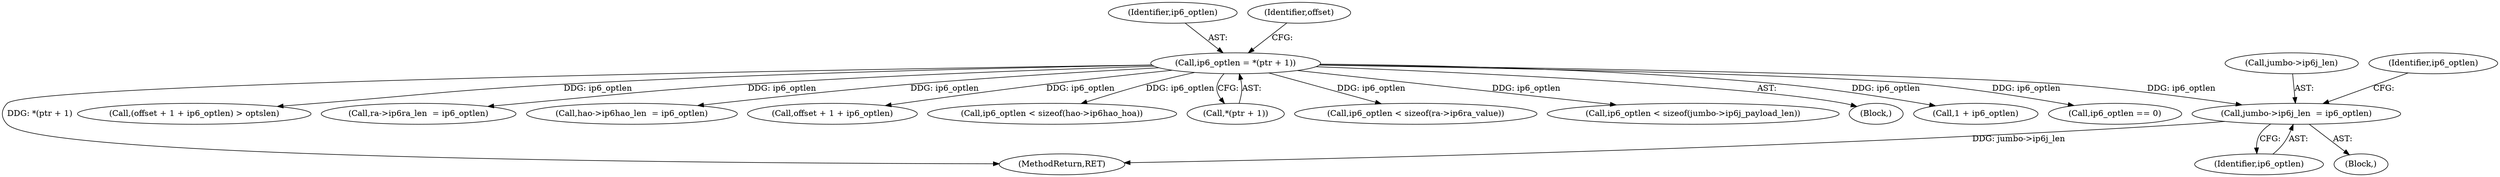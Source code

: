 digraph "0_suricata_11f3659f64a4e42e90cb3c09fcef66894205aefe@pointer" {
"1000650" [label="(Call,jumbo->ip6j_len  = ip6_optlen)"];
"1000551" [label="(Call,ip6_optlen = *(ptr + 1))"];
"1000651" [label="(Call,jumbo->ip6j_len)"];
"1000551" [label="(Call,ip6_optlen = *(ptr + 1))"];
"1000657" [label="(Identifier,ip6_optlen)"];
"1000561" [label="(Call,1 + ip6_optlen)"];
"1000579" [label="(Call,ip6_optlen == 0)"];
"1000643" [label="(Block,)"];
"1001089" [label="(MethodReturn,RET)"];
"1000552" [label="(Identifier,ip6_optlen)"];
"1000558" [label="(Call,(offset + 1 + ip6_optlen) > optslen)"];
"1000598" [label="(Call,ra->ip6ra_len  = ip6_optlen)"];
"1000650" [label="(Call,jumbo->ip6j_len  = ip6_optlen)"];
"1000700" [label="(Call,hao->ip6hao_len  = ip6_optlen)"];
"1000559" [label="(Call,offset + 1 + ip6_optlen)"];
"1000706" [label="(Call,ip6_optlen < sizeof(hao->ip6hao_hoa))"];
"1000553" [label="(Call,*(ptr + 1))"];
"1000560" [label="(Identifier,offset)"];
"1000604" [label="(Call,ip6_optlen < sizeof(ra->ip6ra_value))"];
"1000656" [label="(Call,ip6_optlen < sizeof(jumbo->ip6j_payload_len))"];
"1000654" [label="(Identifier,ip6_optlen)"];
"1000525" [label="(Block,)"];
"1000650" -> "1000643"  [label="AST: "];
"1000650" -> "1000654"  [label="CFG: "];
"1000651" -> "1000650"  [label="AST: "];
"1000654" -> "1000650"  [label="AST: "];
"1000657" -> "1000650"  [label="CFG: "];
"1000650" -> "1001089"  [label="DDG: jumbo->ip6j_len"];
"1000551" -> "1000650"  [label="DDG: ip6_optlen"];
"1000551" -> "1000525"  [label="AST: "];
"1000551" -> "1000553"  [label="CFG: "];
"1000552" -> "1000551"  [label="AST: "];
"1000553" -> "1000551"  [label="AST: "];
"1000560" -> "1000551"  [label="CFG: "];
"1000551" -> "1001089"  [label="DDG: *(ptr + 1)"];
"1000551" -> "1000558"  [label="DDG: ip6_optlen"];
"1000551" -> "1000559"  [label="DDG: ip6_optlen"];
"1000551" -> "1000561"  [label="DDG: ip6_optlen"];
"1000551" -> "1000579"  [label="DDG: ip6_optlen"];
"1000551" -> "1000598"  [label="DDG: ip6_optlen"];
"1000551" -> "1000604"  [label="DDG: ip6_optlen"];
"1000551" -> "1000656"  [label="DDG: ip6_optlen"];
"1000551" -> "1000700"  [label="DDG: ip6_optlen"];
"1000551" -> "1000706"  [label="DDG: ip6_optlen"];
}
